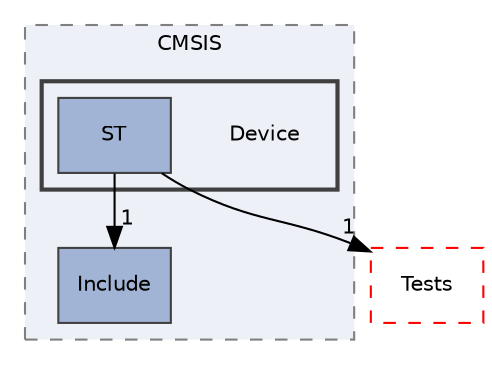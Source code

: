 digraph "C:/Users/Topuz/STM32CubeIDE/workspace_1.6.0/ESP8266-TCP-IP/ESP8266-TCP/Drivers/CMSIS/Device"
{
 // LATEX_PDF_SIZE
  edge [fontname="Helvetica",fontsize="10",labelfontname="Helvetica",labelfontsize="10"];
  node [fontname="Helvetica",fontsize="10",shape=record];
  compound=true
  subgraph clusterdir_56d5a2eeed384ae49fc665b47fa21385 {
    graph [ bgcolor="#edf0f7", pencolor="grey50", style="filled,dashed,", label="CMSIS", fontname="Helvetica", fontsize="10", URL="dir_56d5a2eeed384ae49fc665b47fa21385.html"]
  dir_6ec1c020c42f5190e871099157064ee9 [shape=box, label="Include", style="filled,", fillcolor="#a2b4d6", color="grey25", URL="dir_6ec1c020c42f5190e871099157064ee9.html"];
  subgraph clusterdir_b74d53a37ffbde26cae143a92be7a343 {
    graph [ bgcolor="#edf0f7", pencolor="grey25", style="filled,bold,", label="", fontname="Helvetica", fontsize="10", URL="dir_b74d53a37ffbde26cae143a92be7a343.html"]
    dir_b74d53a37ffbde26cae143a92be7a343 [shape=plaintext, label="Device"];
  dir_b927867d2631adbc68af569058d42335 [shape=box, label="ST", style="filled,", fillcolor="#a2b4d6", color="grey25", URL="dir_b927867d2631adbc68af569058d42335.html"];
  }
  }
  dir_93a4f2ba67183dd39967c0f948e3c2fb [shape=box, label="Tests", style="dashed,", fillcolor="#edf0f7", color="red", URL="dir_93a4f2ba67183dd39967c0f948e3c2fb.html"];
  dir_b927867d2631adbc68af569058d42335->dir_6ec1c020c42f5190e871099157064ee9 [headlabel="1", labeldistance=1.5 headhref="dir_000033_000020.html"];
  dir_b927867d2631adbc68af569058d42335->dir_93a4f2ba67183dd39967c0f948e3c2fb [headlabel="1", labeldistance=1.5 headhref="dir_000033_000043.html"];
}

